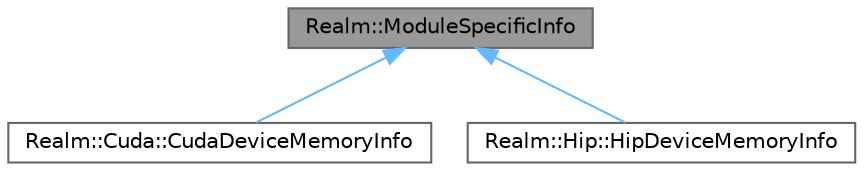 digraph "Realm::ModuleSpecificInfo"
{
 // LATEX_PDF_SIZE
  bgcolor="transparent";
  edge [fontname=Helvetica,fontsize=10,labelfontname=Helvetica,labelfontsize=10];
  node [fontname=Helvetica,fontsize=10,shape=box,height=0.2,width=0.4];
  Node1 [id="Node000001",label="Realm::ModuleSpecificInfo",height=0.2,width=0.4,color="gray40", fillcolor="grey60", style="filled", fontcolor="black",tooltip=" "];
  Node1 -> Node2 [id="edge1_Node000001_Node000002",dir="back",color="steelblue1",style="solid",tooltip=" "];
  Node2 [id="Node000002",label="Realm::Cuda::CudaDeviceMemoryInfo",height=0.2,width=0.4,color="gray40", fillcolor="white", style="filled",URL="$classRealm_1_1Cuda_1_1CudaDeviceMemoryInfo.html",tooltip=" "];
  Node1 -> Node3 [id="edge2_Node000001_Node000003",dir="back",color="steelblue1",style="solid",tooltip=" "];
  Node3 [id="Node000003",label="Realm::Hip::HipDeviceMemoryInfo",height=0.2,width=0.4,color="gray40", fillcolor="white", style="filled",URL="$classRealm_1_1Hip_1_1HipDeviceMemoryInfo.html",tooltip=" "];
}
